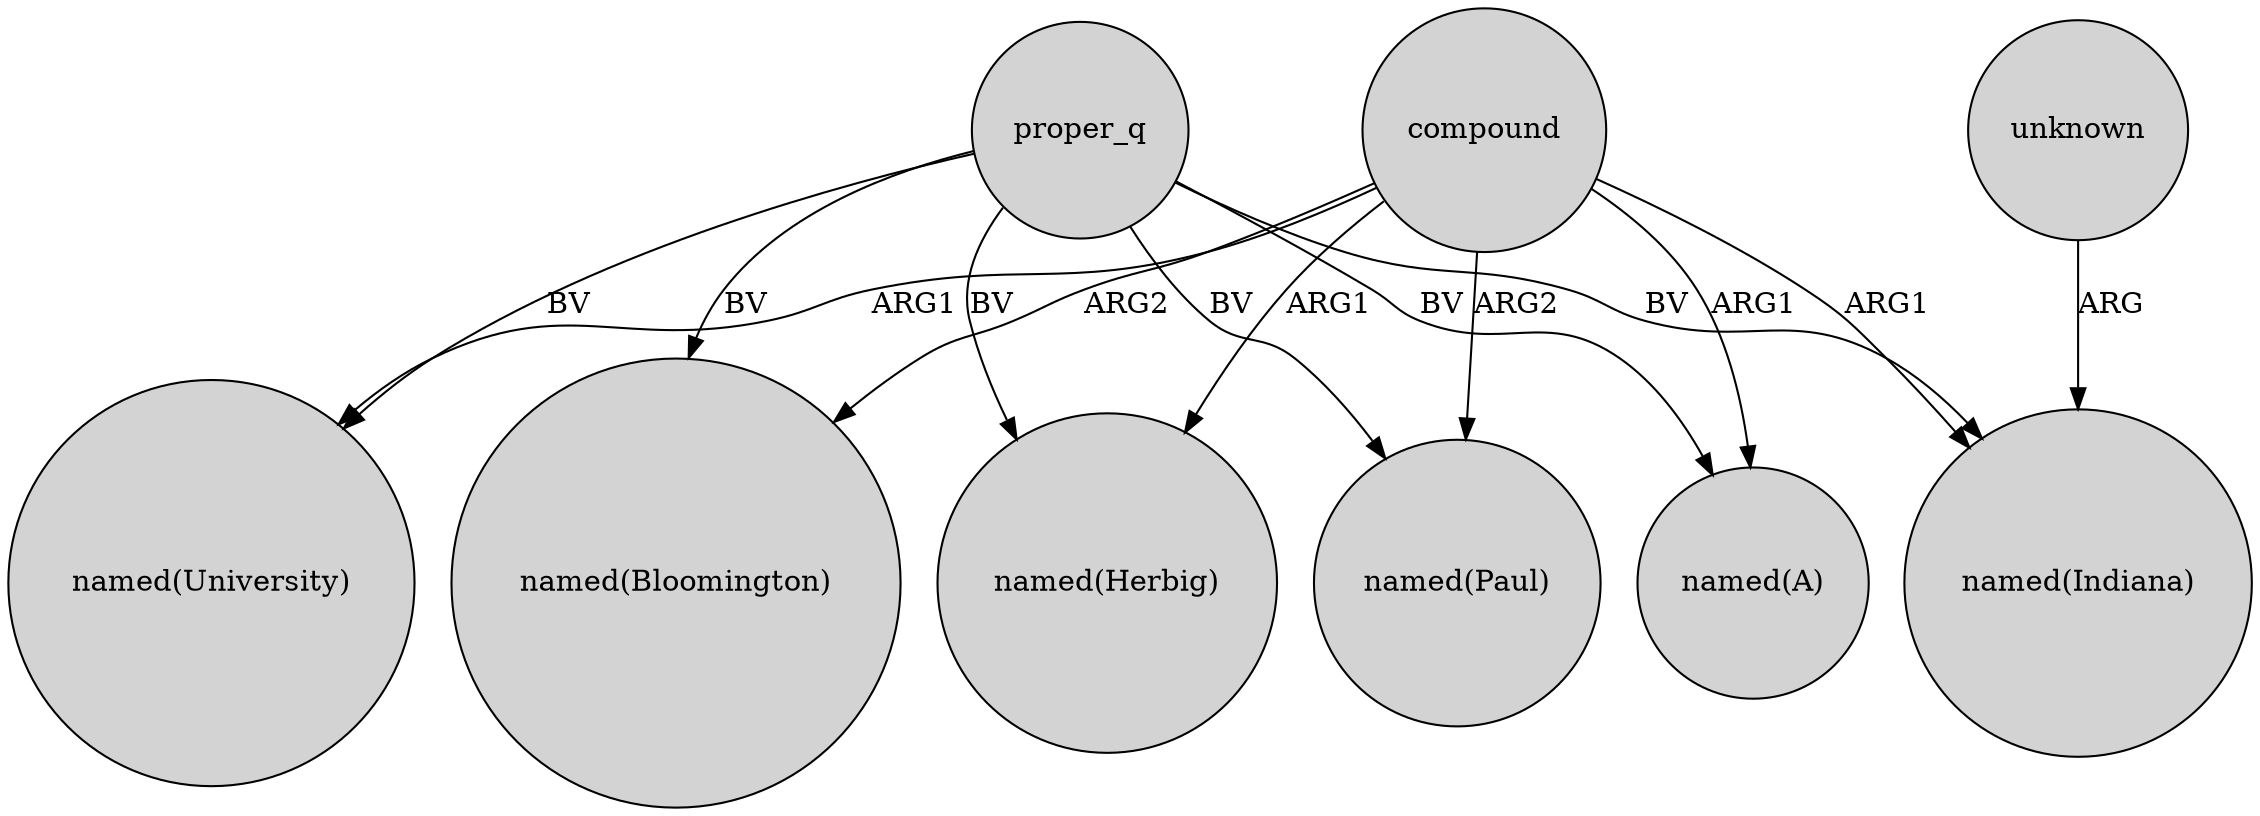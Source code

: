 digraph {
	node [shape=circle style=filled]
	compound -> "named(Paul)" [label=ARG2]
	proper_q -> "named(Herbig)" [label=BV]
	compound -> "named(Indiana)" [label=ARG1]
	proper_q -> "named(Bloomington)" [label=BV]
	compound -> "named(A)" [label=ARG1]
	compound -> "named(Herbig)" [label=ARG1]
	proper_q -> "named(Indiana)" [label=BV]
	compound -> "named(Bloomington)" [label=ARG2]
	compound -> "named(University)" [label=ARG1]
	unknown -> "named(Indiana)" [label=ARG]
	proper_q -> "named(Paul)" [label=BV]
	proper_q -> "named(University)" [label=BV]
	proper_q -> "named(A)" [label=BV]
}
